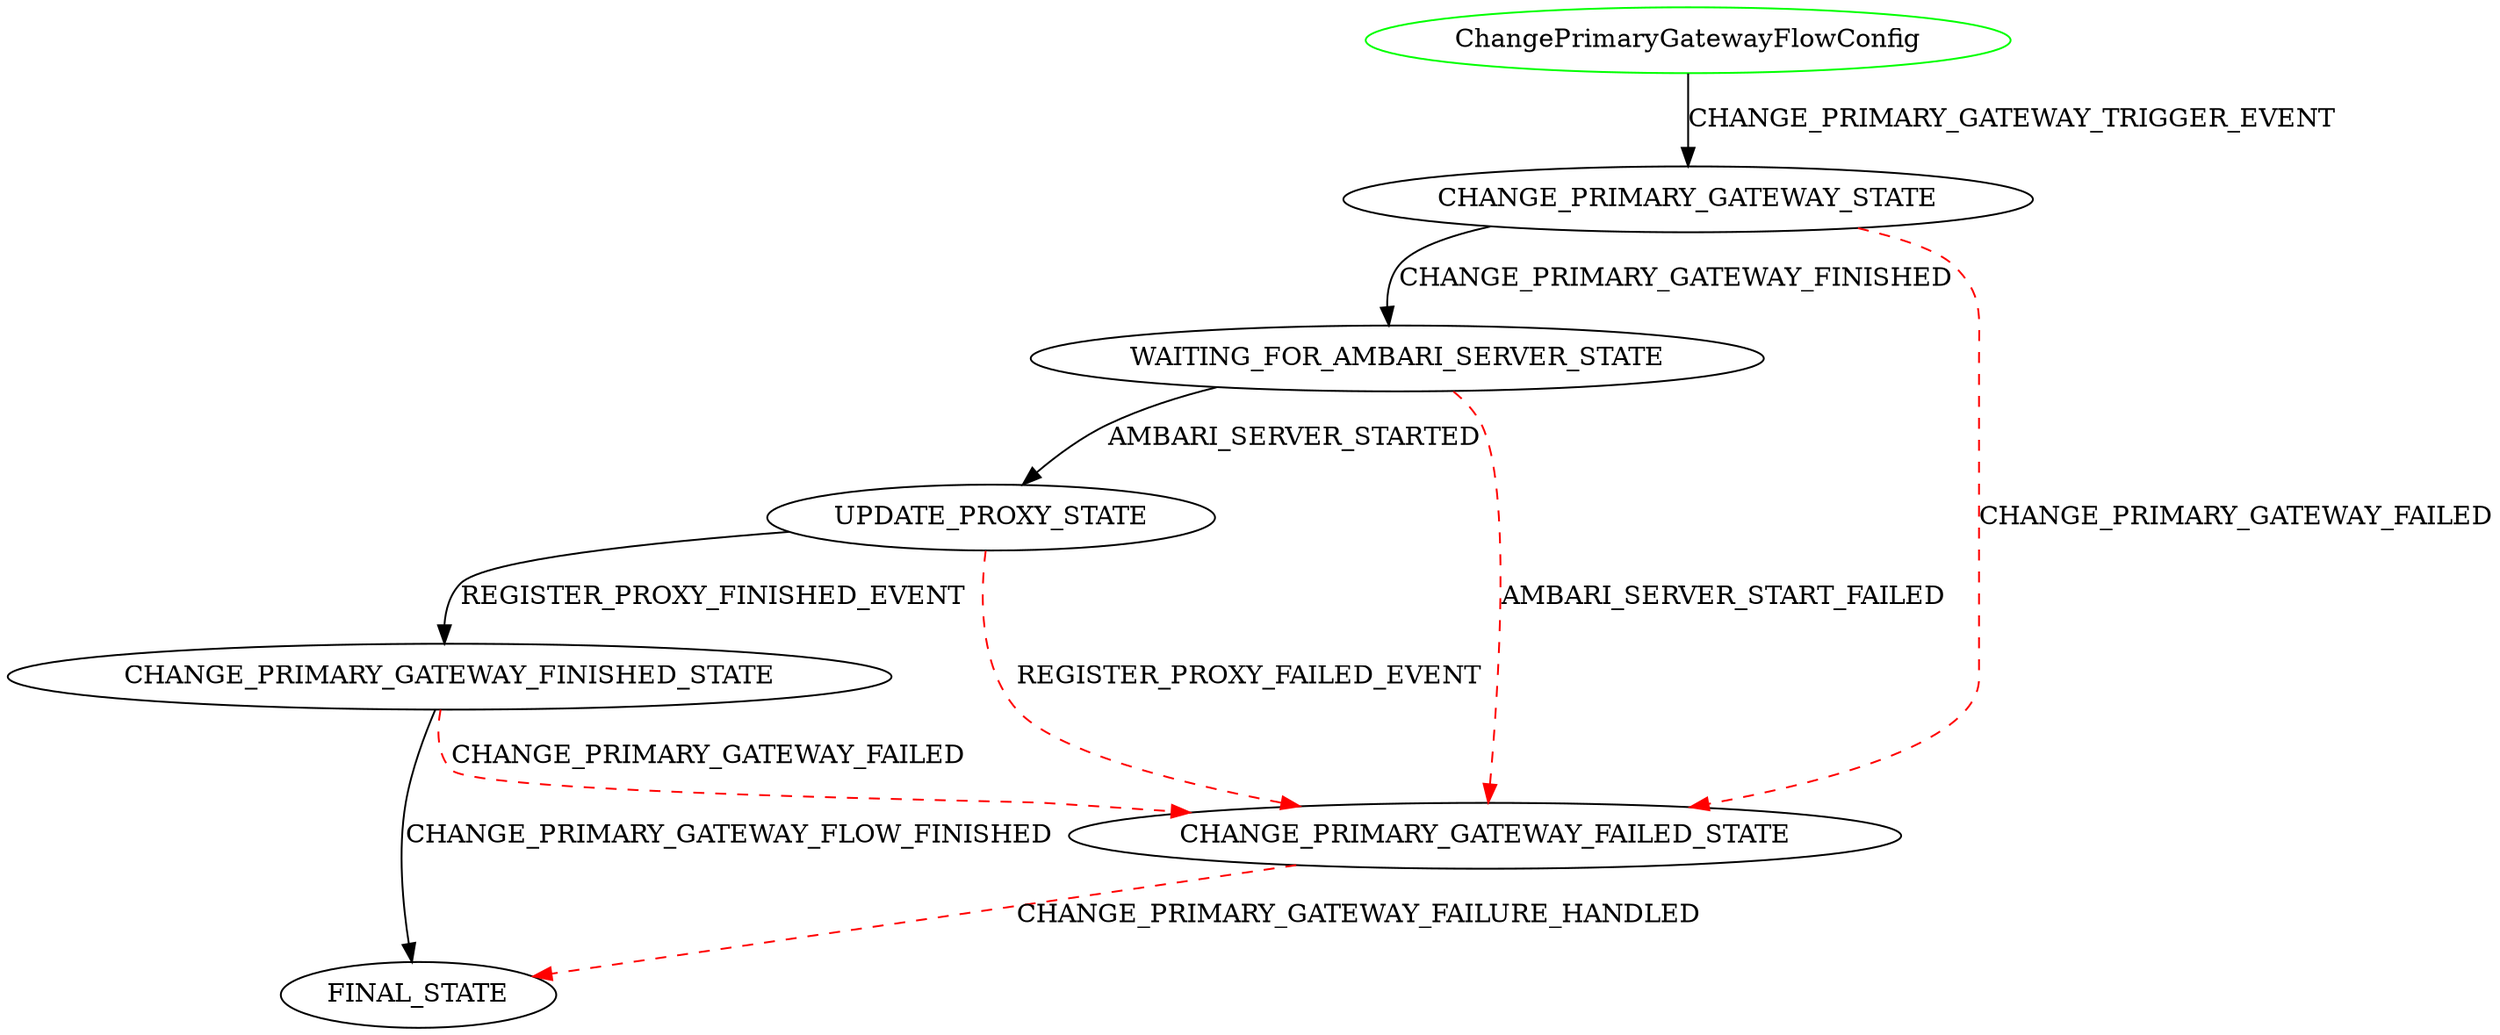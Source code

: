 digraph {
INIT_STATE [label="ChangePrimaryGatewayFlowConfig" shape=ellipse color=green];
INIT_STATE -> CHANGE_PRIMARY_GATEWAY_STATE [label="CHANGE_PRIMARY_GATEWAY_TRIGGER_EVENT" color=black style=solid];
CHANGE_PRIMARY_GATEWAY_STATE -> WAITING_FOR_AMBARI_SERVER_STATE [label="CHANGE_PRIMARY_GATEWAY_FINISHED" color=black style=solid];
CHANGE_PRIMARY_GATEWAY_STATE -> CHANGE_PRIMARY_GATEWAY_FAILED_STATE [label="CHANGE_PRIMARY_GATEWAY_FAILED" color=red style=dashed];
CHANGE_PRIMARY_GATEWAY_FAILED_STATE -> FINAL_STATE [label="CHANGE_PRIMARY_GATEWAY_FAILURE_HANDLED" color=red style=dashed];
WAITING_FOR_AMBARI_SERVER_STATE -> UPDATE_PROXY_STATE [label="AMBARI_SERVER_STARTED" color=black style=solid];
WAITING_FOR_AMBARI_SERVER_STATE -> CHANGE_PRIMARY_GATEWAY_FAILED_STATE [label="AMBARI_SERVER_START_FAILED" color=red style=dashed];
UPDATE_PROXY_STATE -> CHANGE_PRIMARY_GATEWAY_FINISHED_STATE [label="REGISTER_PROXY_FINISHED_EVENT" color=black style=solid];
UPDATE_PROXY_STATE -> CHANGE_PRIMARY_GATEWAY_FAILED_STATE [label="REGISTER_PROXY_FAILED_EVENT" color=red style=dashed];
CHANGE_PRIMARY_GATEWAY_FINISHED_STATE -> FINAL_STATE [label="CHANGE_PRIMARY_GATEWAY_FLOW_FINISHED" color=black style=solid];
CHANGE_PRIMARY_GATEWAY_FINISHED_STATE -> CHANGE_PRIMARY_GATEWAY_FAILED_STATE [label="CHANGE_PRIMARY_GATEWAY_FAILED" color=red style=dashed];
}